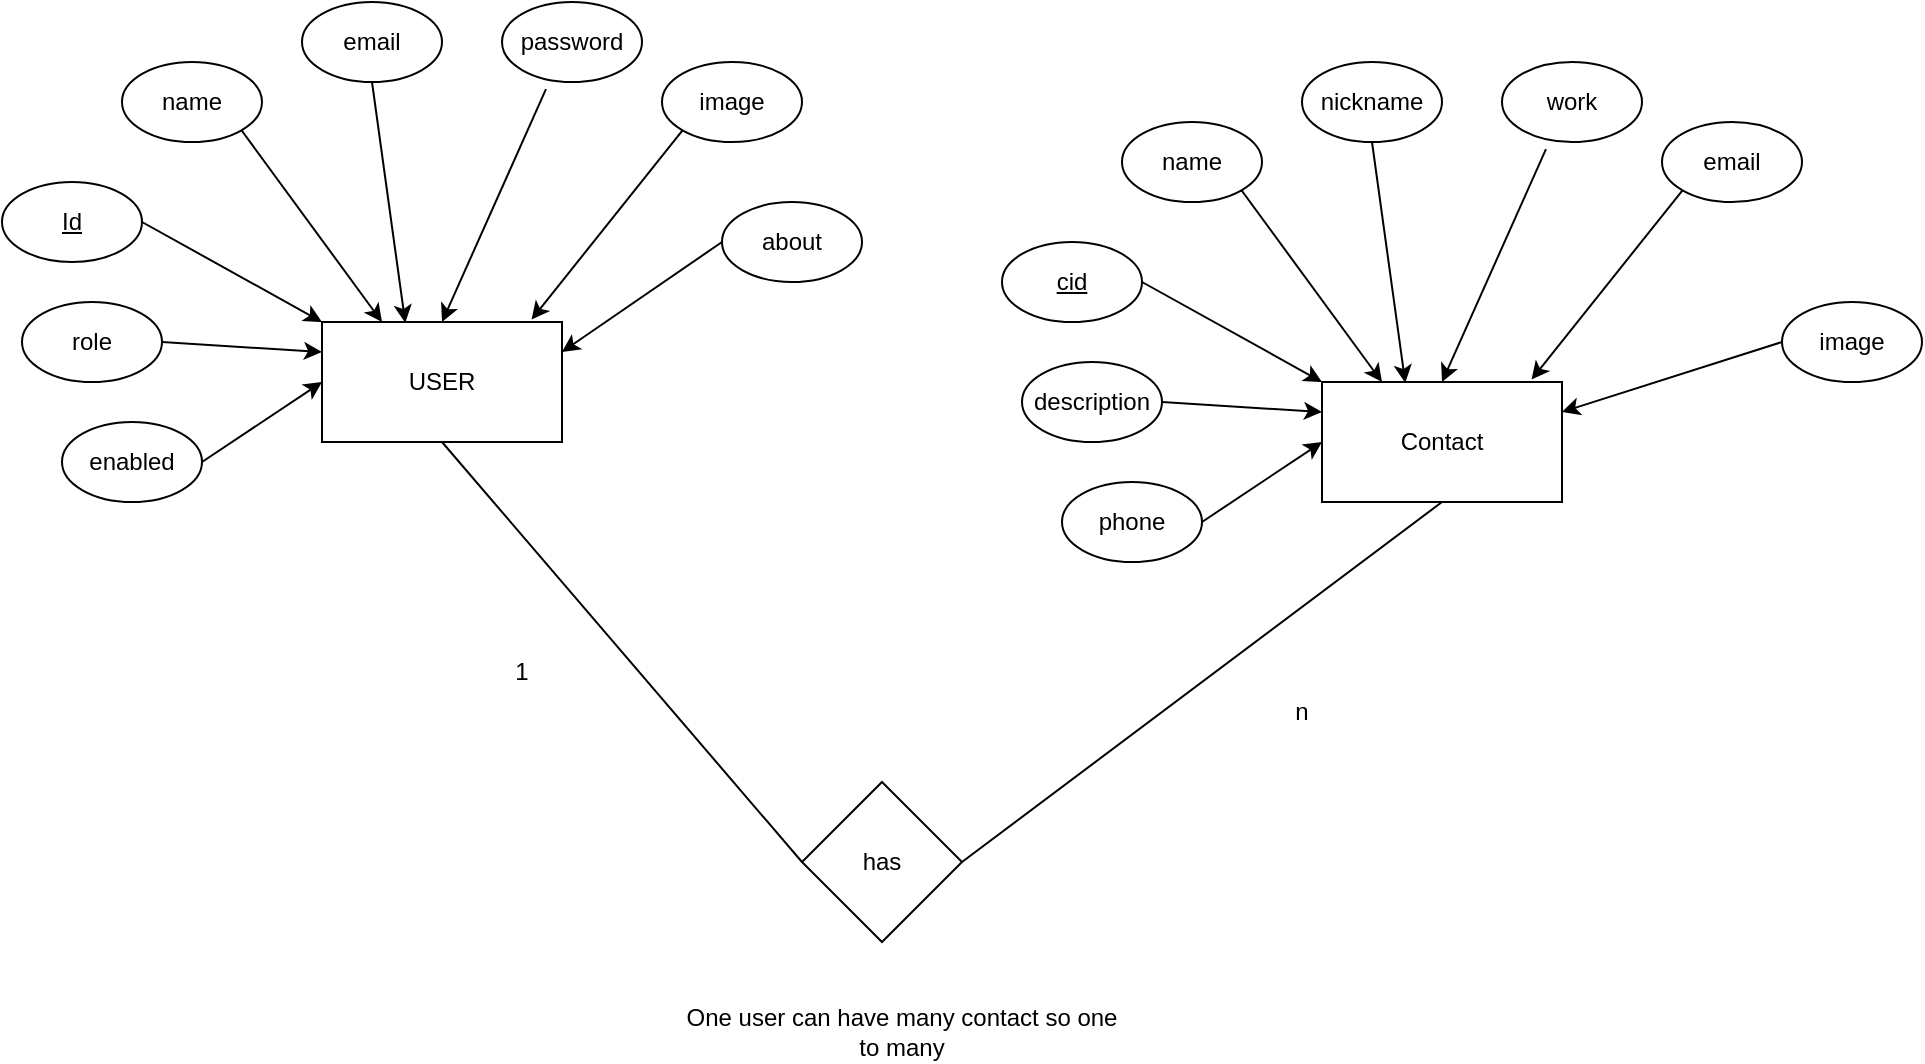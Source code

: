 <mxfile version="16.1.2" type="device"><diagram id="MfsG7w3loAygTNskwxlh" name="Page-1"><mxGraphModel dx="1888" dy="588" grid="1" gridSize="10" guides="1" tooltips="1" connect="1" arrows="1" fold="1" page="1" pageScale="1" pageWidth="850" pageHeight="1100" math="0" shadow="0"><root><mxCell id="0"/><mxCell id="1" parent="0"/><mxCell id="TjX6Te05wZ_4d5WeMh2V-1" value="USER" style="rounded=0;whiteSpace=wrap;html=1;" vertex="1" parent="1"><mxGeometry x="120" y="320" width="120" height="60" as="geometry"/></mxCell><mxCell id="TjX6Te05wZ_4d5WeMh2V-2" value="&lt;u&gt;Id&lt;/u&gt;" style="ellipse;whiteSpace=wrap;html=1;" vertex="1" parent="1"><mxGeometry x="-40" y="250" width="70" height="40" as="geometry"/></mxCell><mxCell id="TjX6Te05wZ_4d5WeMh2V-3" value="name" style="ellipse;whiteSpace=wrap;html=1;" vertex="1" parent="1"><mxGeometry x="20" y="190" width="70" height="40" as="geometry"/></mxCell><mxCell id="TjX6Te05wZ_4d5WeMh2V-5" value="email" style="ellipse;whiteSpace=wrap;html=1;" vertex="1" parent="1"><mxGeometry x="110" y="160" width="70" height="40" as="geometry"/></mxCell><mxCell id="TjX6Te05wZ_4d5WeMh2V-6" value="password" style="ellipse;whiteSpace=wrap;html=1;" vertex="1" parent="1"><mxGeometry x="210" y="160" width="70" height="40" as="geometry"/></mxCell><mxCell id="TjX6Te05wZ_4d5WeMh2V-7" value="image" style="ellipse;whiteSpace=wrap;html=1;" vertex="1" parent="1"><mxGeometry x="290" y="190" width="70" height="40" as="geometry"/></mxCell><mxCell id="TjX6Te05wZ_4d5WeMh2V-8" value="about" style="ellipse;whiteSpace=wrap;html=1;" vertex="1" parent="1"><mxGeometry x="320" y="260" width="70" height="40" as="geometry"/></mxCell><mxCell id="TjX6Te05wZ_4d5WeMh2V-9" value="role" style="ellipse;whiteSpace=wrap;html=1;" vertex="1" parent="1"><mxGeometry x="-30" y="310" width="70" height="40" as="geometry"/></mxCell><mxCell id="TjX6Te05wZ_4d5WeMh2V-12" value="enabled" style="ellipse;whiteSpace=wrap;html=1;" vertex="1" parent="1"><mxGeometry x="-10" y="370" width="70" height="40" as="geometry"/></mxCell><mxCell id="TjX6Te05wZ_4d5WeMh2V-17" value="" style="endArrow=classic;html=1;rounded=0;exitX=1;exitY=0.5;exitDx=0;exitDy=0;entryX=0;entryY=0.5;entryDx=0;entryDy=0;" edge="1" parent="1" source="TjX6Te05wZ_4d5WeMh2V-12" target="TjX6Te05wZ_4d5WeMh2V-1"><mxGeometry width="50" height="50" relative="1" as="geometry"><mxPoint x="400" y="330" as="sourcePoint"/><mxPoint x="450" y="280" as="targetPoint"/></mxGeometry></mxCell><mxCell id="TjX6Te05wZ_4d5WeMh2V-18" value="" style="endArrow=classic;html=1;rounded=0;exitX=1;exitY=0.5;exitDx=0;exitDy=0;entryX=0;entryY=0.25;entryDx=0;entryDy=0;" edge="1" parent="1" source="TjX6Te05wZ_4d5WeMh2V-9" target="TjX6Te05wZ_4d5WeMh2V-1"><mxGeometry width="50" height="50" relative="1" as="geometry"><mxPoint x="70" y="400" as="sourcePoint"/><mxPoint x="130" y="360" as="targetPoint"/></mxGeometry></mxCell><mxCell id="TjX6Te05wZ_4d5WeMh2V-19" value="" style="endArrow=classic;html=1;rounded=0;exitX=1;exitY=0.5;exitDx=0;exitDy=0;entryX=0;entryY=0;entryDx=0;entryDy=0;" edge="1" parent="1" source="TjX6Te05wZ_4d5WeMh2V-2" target="TjX6Te05wZ_4d5WeMh2V-1"><mxGeometry width="50" height="50" relative="1" as="geometry"><mxPoint x="80" y="410" as="sourcePoint"/><mxPoint x="140" y="370" as="targetPoint"/></mxGeometry></mxCell><mxCell id="TjX6Te05wZ_4d5WeMh2V-20" value="" style="endArrow=classic;html=1;rounded=0;exitX=1;exitY=1;exitDx=0;exitDy=0;entryX=0.25;entryY=0;entryDx=0;entryDy=0;" edge="1" parent="1" source="TjX6Te05wZ_4d5WeMh2V-3" target="TjX6Te05wZ_4d5WeMh2V-1"><mxGeometry width="50" height="50" relative="1" as="geometry"><mxPoint x="90" y="420" as="sourcePoint"/><mxPoint x="150" y="380" as="targetPoint"/></mxGeometry></mxCell><mxCell id="TjX6Te05wZ_4d5WeMh2V-21" value="" style="endArrow=classic;html=1;rounded=0;exitX=0.5;exitY=1;exitDx=0;exitDy=0;entryX=0.347;entryY=0.007;entryDx=0;entryDy=0;entryPerimeter=0;" edge="1" parent="1" source="TjX6Te05wZ_4d5WeMh2V-5" target="TjX6Te05wZ_4d5WeMh2V-1"><mxGeometry width="50" height="50" relative="1" as="geometry"><mxPoint x="100" y="430" as="sourcePoint"/><mxPoint x="160" y="390" as="targetPoint"/></mxGeometry></mxCell><mxCell id="TjX6Te05wZ_4d5WeMh2V-22" value="" style="endArrow=classic;html=1;rounded=0;exitX=0.314;exitY=1.09;exitDx=0;exitDy=0;entryX=0.5;entryY=0;entryDx=0;entryDy=0;exitPerimeter=0;" edge="1" parent="1" source="TjX6Te05wZ_4d5WeMh2V-6" target="TjX6Te05wZ_4d5WeMh2V-1"><mxGeometry width="50" height="50" relative="1" as="geometry"><mxPoint x="110" y="440" as="sourcePoint"/><mxPoint x="170" y="400" as="targetPoint"/></mxGeometry></mxCell><mxCell id="TjX6Te05wZ_4d5WeMh2V-23" value="" style="endArrow=classic;html=1;rounded=0;exitX=0;exitY=1;exitDx=0;exitDy=0;entryX=0.873;entryY=-0.02;entryDx=0;entryDy=0;entryPerimeter=0;" edge="1" parent="1" source="TjX6Te05wZ_4d5WeMh2V-7" target="TjX6Te05wZ_4d5WeMh2V-1"><mxGeometry width="50" height="50" relative="1" as="geometry"><mxPoint x="120" y="450" as="sourcePoint"/><mxPoint x="180" y="410" as="targetPoint"/></mxGeometry></mxCell><mxCell id="TjX6Te05wZ_4d5WeMh2V-25" value="" style="endArrow=classic;html=1;rounded=0;exitX=0;exitY=0.5;exitDx=0;exitDy=0;entryX=1;entryY=0.25;entryDx=0;entryDy=0;" edge="1" parent="1" source="TjX6Te05wZ_4d5WeMh2V-8" target="TjX6Te05wZ_4d5WeMh2V-1"><mxGeometry width="50" height="50" relative="1" as="geometry"><mxPoint x="130" y="460" as="sourcePoint"/><mxPoint x="190" y="420" as="targetPoint"/></mxGeometry></mxCell><mxCell id="TjX6Te05wZ_4d5WeMh2V-26" value="Contact" style="rounded=0;whiteSpace=wrap;html=1;" vertex="1" parent="1"><mxGeometry x="620" y="350" width="120" height="60" as="geometry"/></mxCell><mxCell id="TjX6Te05wZ_4d5WeMh2V-27" value="&lt;u&gt;cid&lt;/u&gt;" style="ellipse;whiteSpace=wrap;html=1;" vertex="1" parent="1"><mxGeometry x="460" y="280" width="70" height="40" as="geometry"/></mxCell><mxCell id="TjX6Te05wZ_4d5WeMh2V-28" value="name" style="ellipse;whiteSpace=wrap;html=1;" vertex="1" parent="1"><mxGeometry x="520" y="220" width="70" height="40" as="geometry"/></mxCell><mxCell id="TjX6Te05wZ_4d5WeMh2V-29" value="nickname" style="ellipse;whiteSpace=wrap;html=1;" vertex="1" parent="1"><mxGeometry x="610" y="190" width="70" height="40" as="geometry"/></mxCell><mxCell id="TjX6Te05wZ_4d5WeMh2V-30" value="work" style="ellipse;whiteSpace=wrap;html=1;" vertex="1" parent="1"><mxGeometry x="710" y="190" width="70" height="40" as="geometry"/></mxCell><mxCell id="TjX6Te05wZ_4d5WeMh2V-31" value="email" style="ellipse;whiteSpace=wrap;html=1;" vertex="1" parent="1"><mxGeometry x="790" y="220" width="70" height="40" as="geometry"/></mxCell><mxCell id="TjX6Te05wZ_4d5WeMh2V-32" value="image" style="ellipse;whiteSpace=wrap;html=1;" vertex="1" parent="1"><mxGeometry x="850" y="310" width="70" height="40" as="geometry"/></mxCell><mxCell id="TjX6Te05wZ_4d5WeMh2V-33" value="description" style="ellipse;whiteSpace=wrap;html=1;" vertex="1" parent="1"><mxGeometry x="470" y="340" width="70" height="40" as="geometry"/></mxCell><mxCell id="TjX6Te05wZ_4d5WeMh2V-34" value="phone" style="ellipse;whiteSpace=wrap;html=1;" vertex="1" parent="1"><mxGeometry x="490" y="400" width="70" height="40" as="geometry"/></mxCell><mxCell id="TjX6Te05wZ_4d5WeMh2V-35" value="" style="endArrow=classic;html=1;rounded=0;exitX=1;exitY=0.5;exitDx=0;exitDy=0;entryX=0;entryY=0.5;entryDx=0;entryDy=0;" edge="1" parent="1" source="TjX6Te05wZ_4d5WeMh2V-34" target="TjX6Te05wZ_4d5WeMh2V-26"><mxGeometry width="50" height="50" relative="1" as="geometry"><mxPoint x="900" y="360" as="sourcePoint"/><mxPoint x="950" y="310" as="targetPoint"/></mxGeometry></mxCell><mxCell id="TjX6Te05wZ_4d5WeMh2V-36" value="" style="endArrow=classic;html=1;rounded=0;exitX=1;exitY=0.5;exitDx=0;exitDy=0;entryX=0;entryY=0.25;entryDx=0;entryDy=0;" edge="1" parent="1" source="TjX6Te05wZ_4d5WeMh2V-33" target="TjX6Te05wZ_4d5WeMh2V-26"><mxGeometry width="50" height="50" relative="1" as="geometry"><mxPoint x="570" y="430" as="sourcePoint"/><mxPoint x="630" y="390" as="targetPoint"/></mxGeometry></mxCell><mxCell id="TjX6Te05wZ_4d5WeMh2V-37" value="" style="endArrow=classic;html=1;rounded=0;exitX=1;exitY=0.5;exitDx=0;exitDy=0;entryX=0;entryY=0;entryDx=0;entryDy=0;" edge="1" parent="1" source="TjX6Te05wZ_4d5WeMh2V-27" target="TjX6Te05wZ_4d5WeMh2V-26"><mxGeometry width="50" height="50" relative="1" as="geometry"><mxPoint x="580" y="440" as="sourcePoint"/><mxPoint x="640" y="400" as="targetPoint"/></mxGeometry></mxCell><mxCell id="TjX6Te05wZ_4d5WeMh2V-38" value="" style="endArrow=classic;html=1;rounded=0;exitX=1;exitY=1;exitDx=0;exitDy=0;entryX=0.25;entryY=0;entryDx=0;entryDy=0;" edge="1" parent="1" source="TjX6Te05wZ_4d5WeMh2V-28" target="TjX6Te05wZ_4d5WeMh2V-26"><mxGeometry width="50" height="50" relative="1" as="geometry"><mxPoint x="590" y="450" as="sourcePoint"/><mxPoint x="650" y="410" as="targetPoint"/></mxGeometry></mxCell><mxCell id="TjX6Te05wZ_4d5WeMh2V-39" value="" style="endArrow=classic;html=1;rounded=0;exitX=0.5;exitY=1;exitDx=0;exitDy=0;entryX=0.347;entryY=0.007;entryDx=0;entryDy=0;entryPerimeter=0;" edge="1" parent="1" source="TjX6Te05wZ_4d5WeMh2V-29" target="TjX6Te05wZ_4d5WeMh2V-26"><mxGeometry width="50" height="50" relative="1" as="geometry"><mxPoint x="600" y="460" as="sourcePoint"/><mxPoint x="660" y="420" as="targetPoint"/></mxGeometry></mxCell><mxCell id="TjX6Te05wZ_4d5WeMh2V-40" value="" style="endArrow=classic;html=1;rounded=0;exitX=0.314;exitY=1.09;exitDx=0;exitDy=0;entryX=0.5;entryY=0;entryDx=0;entryDy=0;exitPerimeter=0;" edge="1" parent="1" source="TjX6Te05wZ_4d5WeMh2V-30" target="TjX6Te05wZ_4d5WeMh2V-26"><mxGeometry width="50" height="50" relative="1" as="geometry"><mxPoint x="610" y="470" as="sourcePoint"/><mxPoint x="670" y="430" as="targetPoint"/></mxGeometry></mxCell><mxCell id="TjX6Te05wZ_4d5WeMh2V-41" value="" style="endArrow=classic;html=1;rounded=0;exitX=0;exitY=1;exitDx=0;exitDy=0;entryX=0.873;entryY=-0.02;entryDx=0;entryDy=0;entryPerimeter=0;" edge="1" parent="1" source="TjX6Te05wZ_4d5WeMh2V-31" target="TjX6Te05wZ_4d5WeMh2V-26"><mxGeometry width="50" height="50" relative="1" as="geometry"><mxPoint x="620" y="480" as="sourcePoint"/><mxPoint x="680" y="440" as="targetPoint"/></mxGeometry></mxCell><mxCell id="TjX6Te05wZ_4d5WeMh2V-42" value="" style="endArrow=classic;html=1;rounded=0;exitX=0;exitY=0.5;exitDx=0;exitDy=0;entryX=1;entryY=0.25;entryDx=0;entryDy=0;" edge="1" parent="1" source="TjX6Te05wZ_4d5WeMh2V-32" target="TjX6Te05wZ_4d5WeMh2V-26"><mxGeometry width="50" height="50" relative="1" as="geometry"><mxPoint x="630" y="490" as="sourcePoint"/><mxPoint x="690" y="450" as="targetPoint"/></mxGeometry></mxCell><mxCell id="TjX6Te05wZ_4d5WeMh2V-43" value="has" style="rhombus;whiteSpace=wrap;html=1;" vertex="1" parent="1"><mxGeometry x="360" y="550" width="80" height="80" as="geometry"/></mxCell><mxCell id="TjX6Te05wZ_4d5WeMh2V-44" value="" style="endArrow=none;html=1;rounded=0;exitX=0.5;exitY=1;exitDx=0;exitDy=0;entryX=0;entryY=0.5;entryDx=0;entryDy=0;" edge="1" parent="1" source="TjX6Te05wZ_4d5WeMh2V-1" target="TjX6Te05wZ_4d5WeMh2V-43"><mxGeometry width="50" height="50" relative="1" as="geometry"><mxPoint x="430" y="410" as="sourcePoint"/><mxPoint x="480" y="360" as="targetPoint"/></mxGeometry></mxCell><mxCell id="TjX6Te05wZ_4d5WeMh2V-46" value="" style="endArrow=none;html=1;rounded=0;exitX=0.5;exitY=1;exitDx=0;exitDy=0;entryX=1;entryY=0.5;entryDx=0;entryDy=0;" edge="1" parent="1" source="TjX6Te05wZ_4d5WeMh2V-26" target="TjX6Te05wZ_4d5WeMh2V-43"><mxGeometry width="50" height="50" relative="1" as="geometry"><mxPoint x="430" y="400" as="sourcePoint"/><mxPoint x="610" y="610" as="targetPoint"/></mxGeometry></mxCell><mxCell id="TjX6Te05wZ_4d5WeMh2V-47" value="1" style="text;html=1;strokeColor=none;fillColor=none;align=center;verticalAlign=middle;whiteSpace=wrap;rounded=0;" vertex="1" parent="1"><mxGeometry x="190" y="480" width="60" height="30" as="geometry"/></mxCell><mxCell id="TjX6Te05wZ_4d5WeMh2V-48" value="n" style="text;html=1;strokeColor=none;fillColor=none;align=center;verticalAlign=middle;whiteSpace=wrap;rounded=0;" vertex="1" parent="1"><mxGeometry x="580" y="500" width="60" height="30" as="geometry"/></mxCell><mxCell id="TjX6Te05wZ_4d5WeMh2V-49" value="One user can have many contact so one to many" style="text;html=1;strokeColor=none;fillColor=none;align=center;verticalAlign=middle;whiteSpace=wrap;rounded=0;" vertex="1" parent="1"><mxGeometry x="300" y="660" width="220" height="30" as="geometry"/></mxCell></root></mxGraphModel></diagram></mxfile>